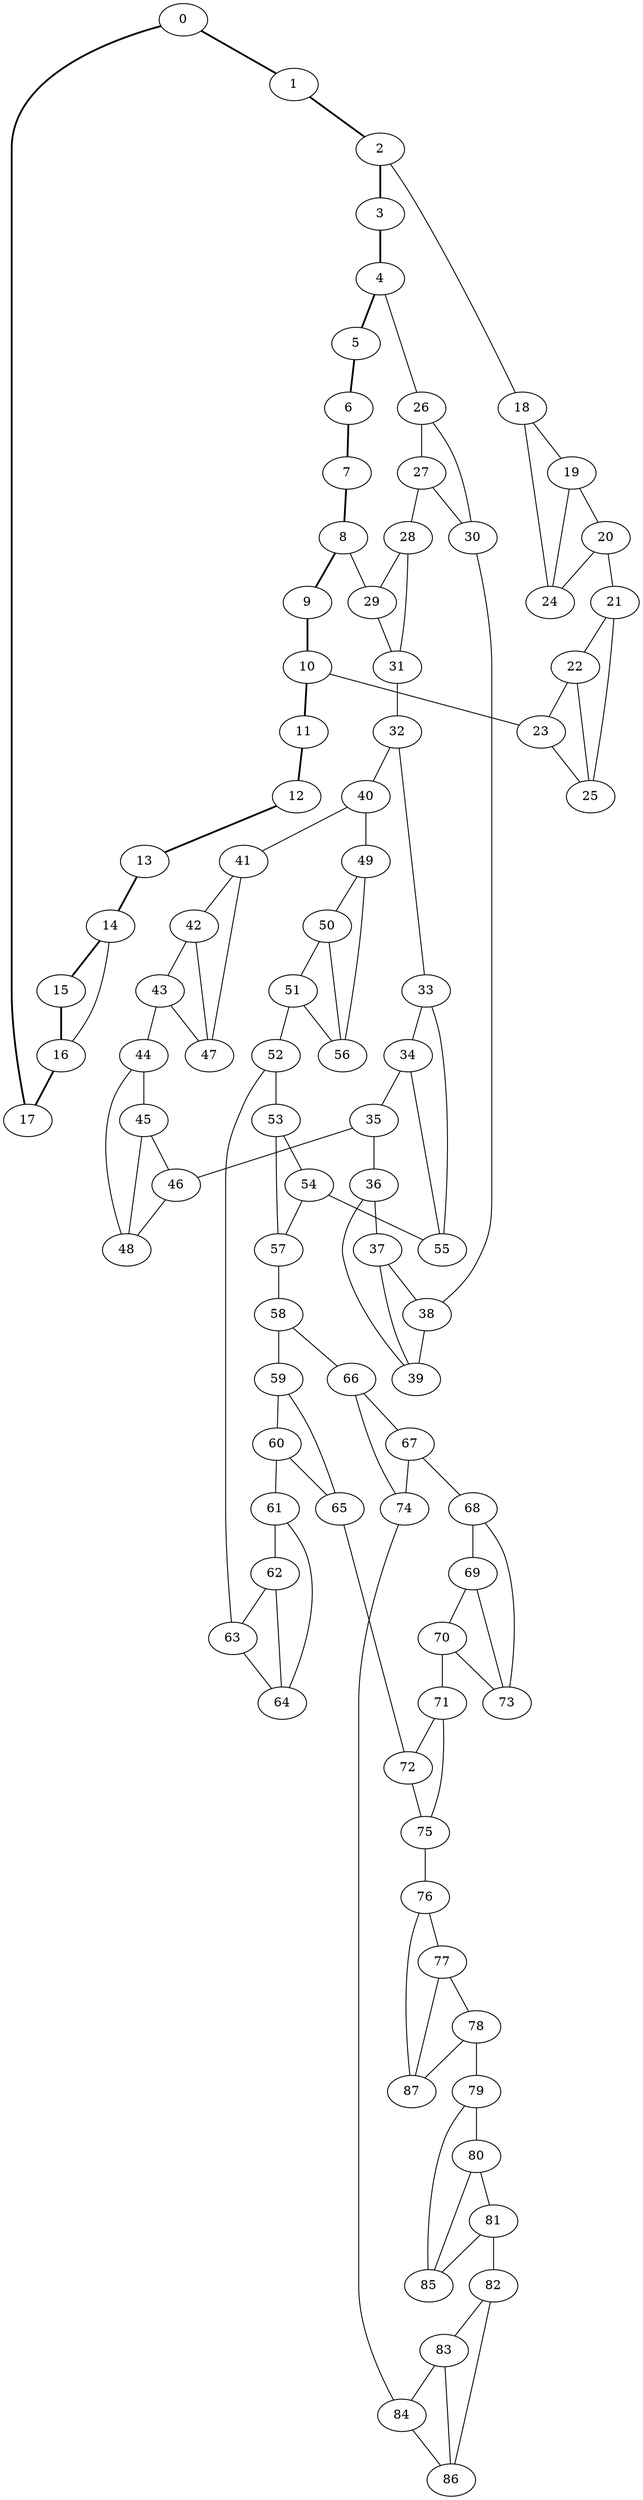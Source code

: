 //Inside of this graph isn't 3-connected
graph G {
0 [ pos = " 16.50,0.00!" ];
0 -- 1[style=bold];
0 -- 17[style=bold];
1 [ pos = " 15.50,5.64!" ];
1 -- 2[style=bold];
2 [ pos = " 12.64,10.61!" ];
2 -- 3[style=bold];
2 -- 18;
3 [ pos = " 8.25,14.29!" ];
3 -- 4[style=bold];
4 [ pos = " 2.87,16.25!" ];
4 -- 5[style=bold];
4 -- 26;
5 [ pos = " -2.87,16.25!" ];
5 -- 6[style=bold];
6 [ pos = " -8.25,14.29!" ];
6 -- 7[style=bold];
7 [ pos = " -12.64,10.61!" ];
7 -- 8[style=bold];
8 [ pos = " -15.50,5.64!" ];
8 -- 9[style=bold];
8 -- 29;
9 [ pos = " -16.50,0.00!" ];
9 -- 10[style=bold];
10 [ pos = " -15.50,-5.64!" ];
10 -- 11[style=bold];
10 -- 23;
11 [ pos = " -12.64,-10.61!" ];
11 -- 12[style=bold];
12 [ pos = " -8.25,-14.29!" ];
12 -- 13[style=bold];
13 [ pos = " -2.87,-16.25!" ];
13 -- 14[style=bold];
14 [ pos = " 2.87,-16.25!" ];
14 -- 15[style=bold];
14 -- 16;
15 [ pos = " 8.25,-14.29!" ];
15 -- 16[style=bold];
16 [ pos = " 12.64,-10.61!" ];
16 -- 17[style=bold];
17 [ pos = " 15.50,-5.64!" ];
18 -- 19;
18 -- 24;
19 -- 20;
19 -- 24;
20 -- 21;
20 -- 24;
21 -- 22;
21 -- 25;
22 -- 23;
22 -- 25;
23 -- 25;
26 -- 27;
26 -- 30;
27 -- 28;
27 -- 30;
28 -- 29;
28 -- 31;
29 -- 31;
30 -- 38;
31 -- 32;
32 -- 33;
32 -- 40;
33 -- 34;
33 -- 55;
34 -- 35;
34 -- 55;
35 -- 36;
35 -- 46;
36 -- 37;
36 -- 39;
37 -- 38;
37 -- 39;
38 -- 39;
40 -- 41;
40 -- 49;
41 -- 42;
41 -- 47;
42 -- 43;
42 -- 47;
43 -- 44;
43 -- 47;
44 -- 45;
44 -- 48;
45 -- 46;
45 -- 48;
46 -- 48;
49 -- 50;
49 -- 56;
50 -- 51;
50 -- 56;
51 -- 52;
51 -- 56;
52 -- 53;
52 -- 63;
53 -- 54;
53 -- 57;
54 -- 55;
54 -- 57;
57 -- 58;
58 -- 59;
58 -- 66;
59 -- 60;
59 -- 65;
60 -- 61;
60 -- 65;
61 -- 62;
61 -- 64;
62 -- 63;
62 -- 64;
63 -- 64;
65 -- 72;
66 -- 67;
66 -- 74;
67 -- 68;
67 -- 74;
68 -- 69;
68 -- 73;
69 -- 70;
69 -- 73;
70 -- 71;
70 -- 73;
71 -- 72;
71 -- 75;
72 -- 75;
74 -- 84;
75 -- 76;
76 -- 77;
76 -- 87;
77 -- 78;
77 -- 87;
78 -- 79;
78 -- 87;
79 -- 80;
79 -- 85;
80 -- 81;
80 -- 85;
81 -- 82;
81 -- 85;
82 -- 83;
82 -- 86;
83 -- 84;
83 -- 86;
84 -- 86;
}
